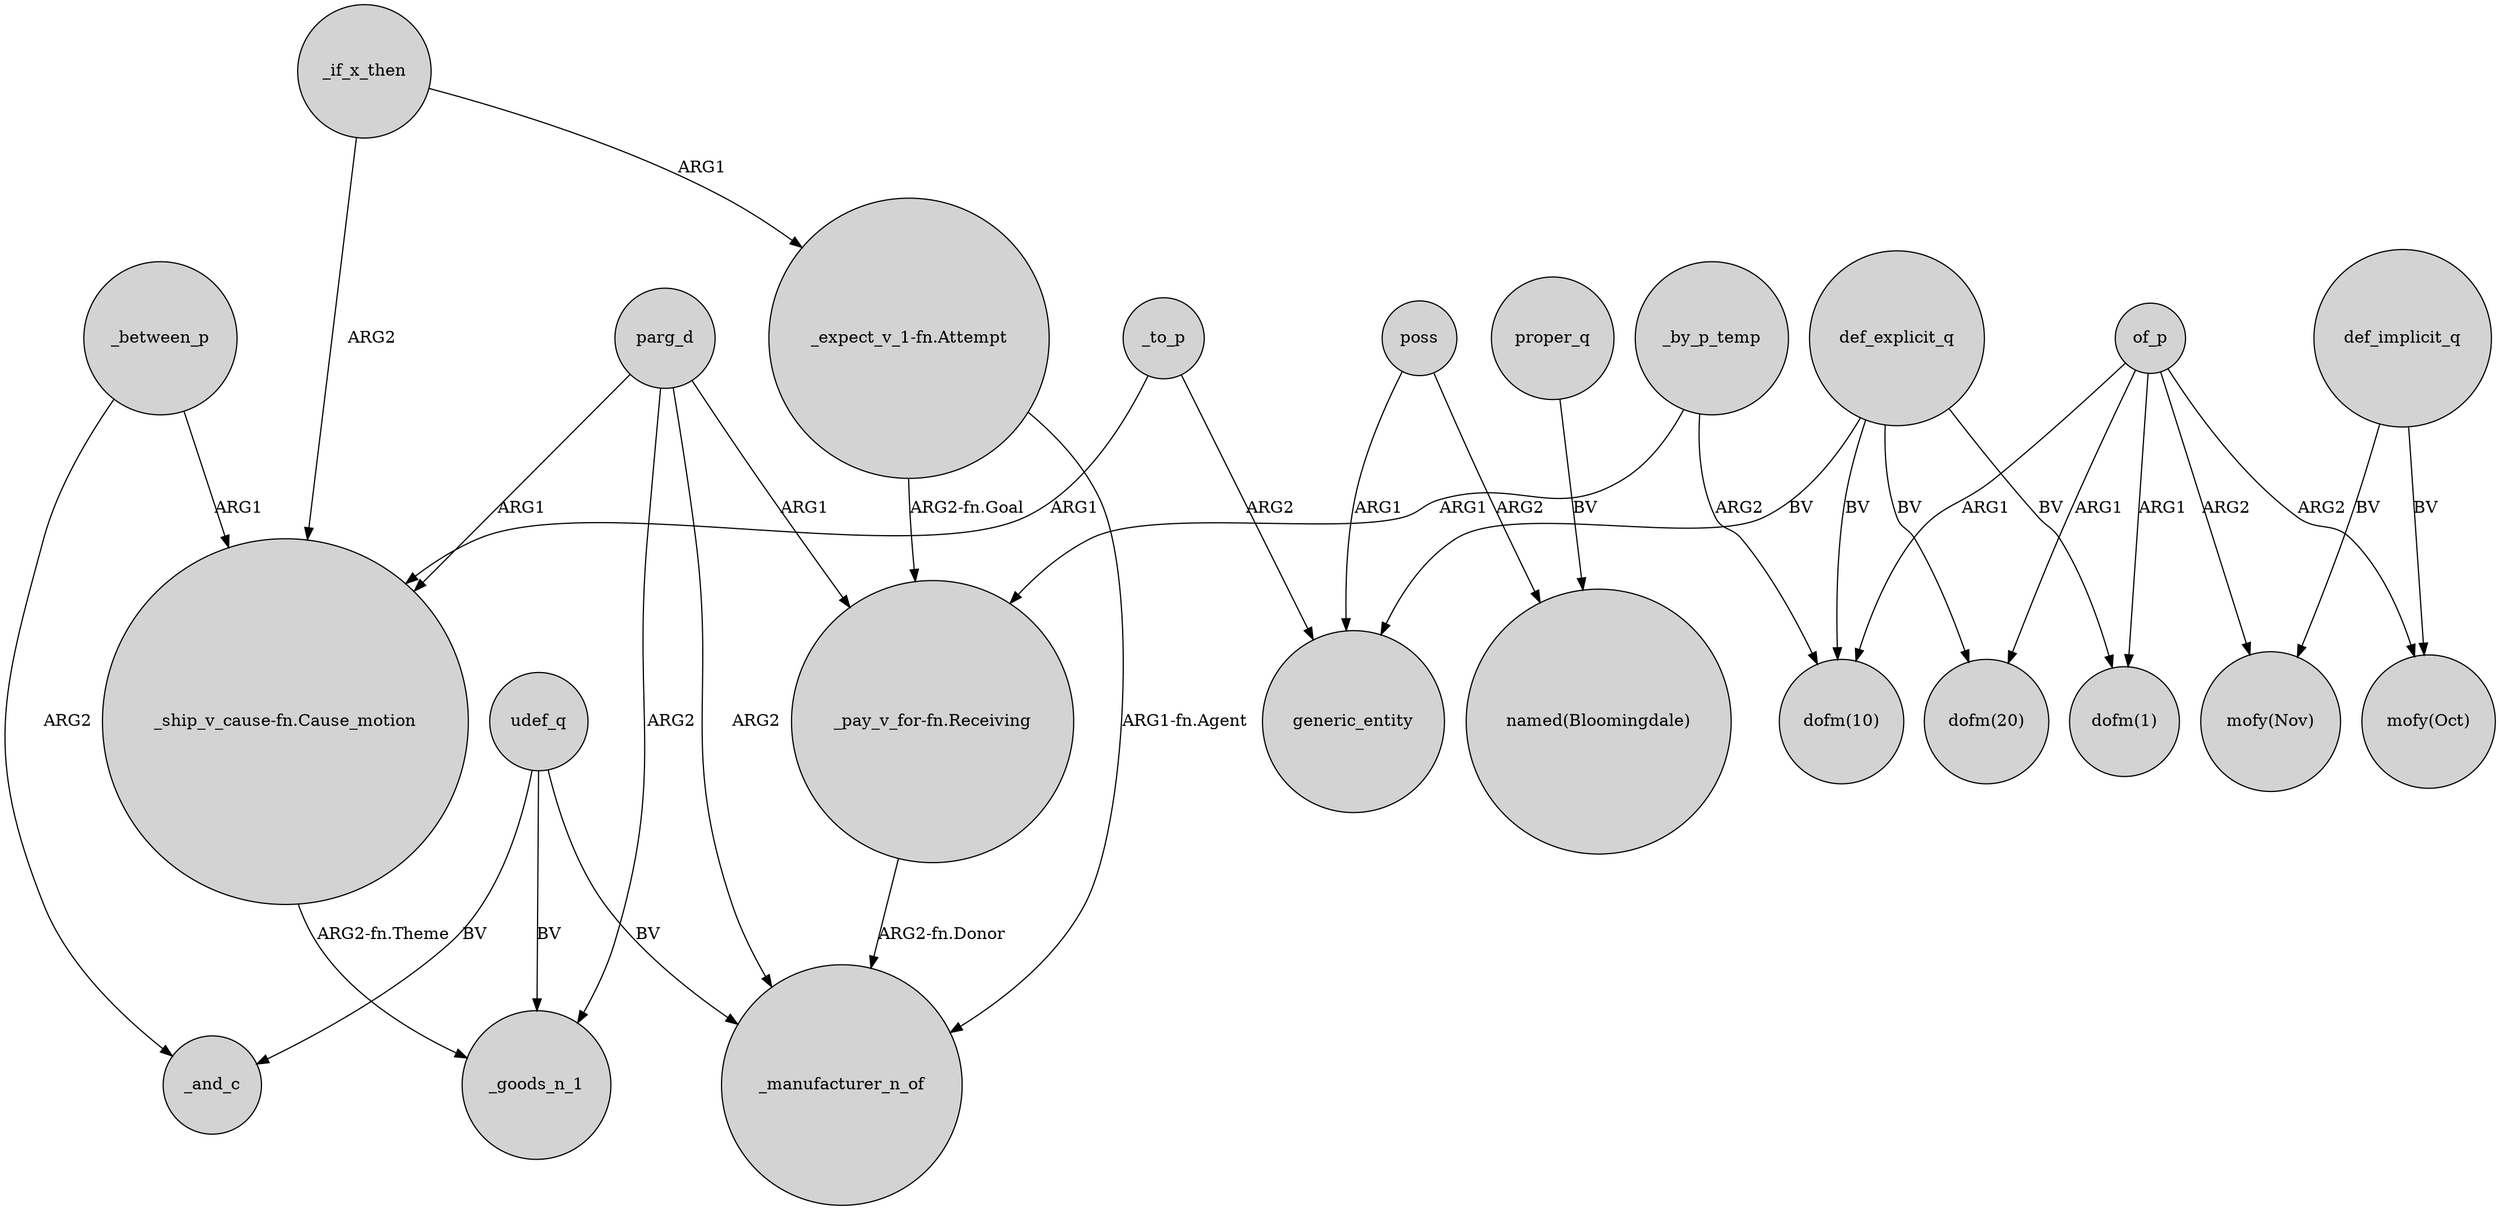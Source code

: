 digraph {
	node [shape=circle style=filled]
	_if_x_then -> "_ship_v_cause-fn.Cause_motion" [label=ARG2]
	_to_p -> generic_entity [label=ARG2]
	def_explicit_q -> generic_entity [label=BV]
	"_pay_v_for-fn.Receiving" -> _manufacturer_n_of [label="ARG2-fn.Donor"]
	of_p -> "mofy(Nov)" [label=ARG2]
	of_p -> "dofm(20)" [label=ARG1]
	of_p -> "mofy(Oct)" [label=ARG2]
	poss -> "named(Bloomingdale)" [label=ARG2]
	_by_p_temp -> "_pay_v_for-fn.Receiving" [label=ARG1]
	_between_p -> "_ship_v_cause-fn.Cause_motion" [label=ARG1]
	udef_q -> _and_c [label=BV]
	def_explicit_q -> "dofm(20)" [label=BV]
	_if_x_then -> "_expect_v_1-fn.Attempt" [label=ARG1]
	poss -> generic_entity [label=ARG1]
	_to_p -> "_ship_v_cause-fn.Cause_motion" [label=ARG1]
	"_ship_v_cause-fn.Cause_motion" -> _goods_n_1 [label="ARG2-fn.Theme"]
	def_explicit_q -> "dofm(1)" [label=BV]
	"_expect_v_1-fn.Attempt" -> "_pay_v_for-fn.Receiving" [label="ARG2-fn.Goal"]
	udef_q -> _manufacturer_n_of [label=BV]
	parg_d -> "_ship_v_cause-fn.Cause_motion" [label=ARG1]
	parg_d -> _goods_n_1 [label=ARG2]
	udef_q -> _goods_n_1 [label=BV]
	parg_d -> _manufacturer_n_of [label=ARG2]
	def_implicit_q -> "mofy(Oct)" [label=BV]
	"_expect_v_1-fn.Attempt" -> _manufacturer_n_of [label="ARG1-fn.Agent"]
	of_p -> "dofm(10)" [label=ARG1]
	def_implicit_q -> "mofy(Nov)" [label=BV]
	_by_p_temp -> "dofm(10)" [label=ARG2]
	of_p -> "dofm(1)" [label=ARG1]
	proper_q -> "named(Bloomingdale)" [label=BV]
	def_explicit_q -> "dofm(10)" [label=BV]
	parg_d -> "_pay_v_for-fn.Receiving" [label=ARG1]
	_between_p -> _and_c [label=ARG2]
}
